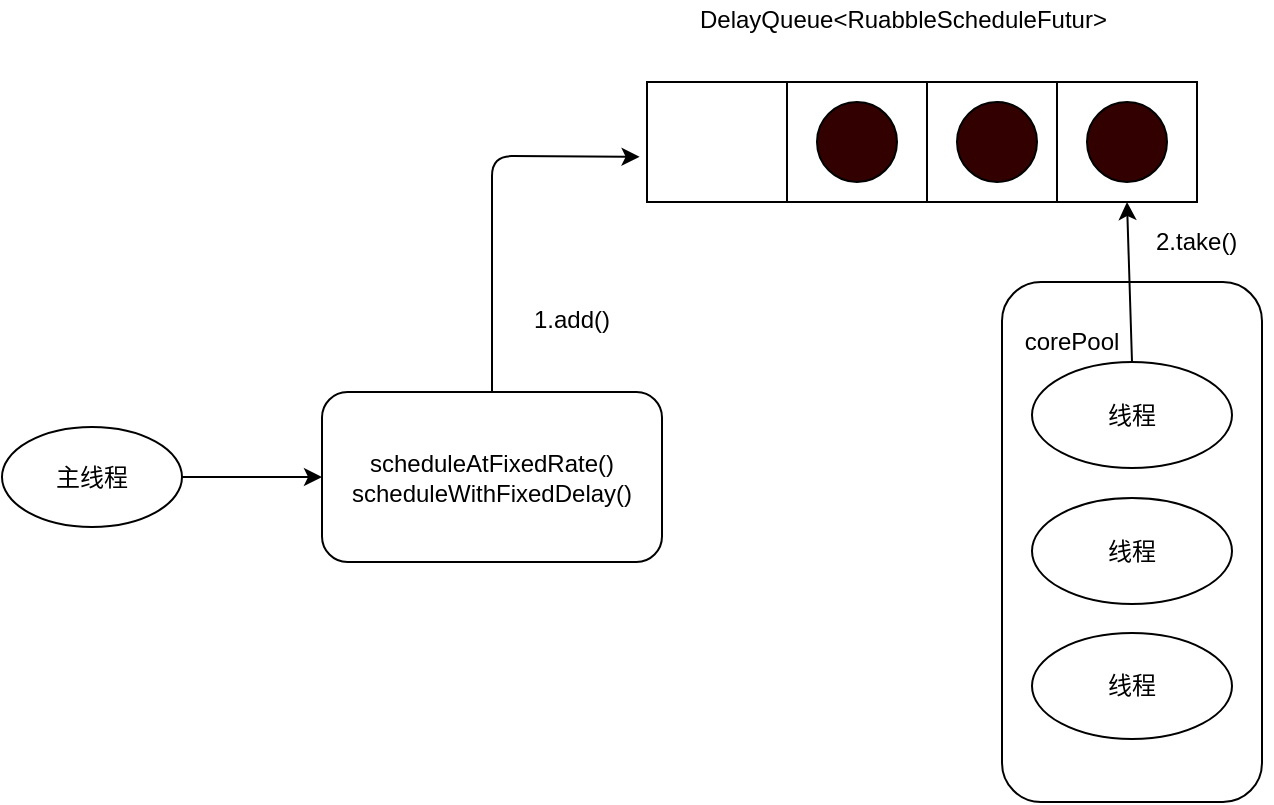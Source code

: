 <mxfile version="11.2.5" type="device" pages="4"><diagram id="GUPlx6yK8-uBpn3JsaCw" name="Page-1"><mxGraphModel dx="1024" dy="604" grid="1" gridSize="10" guides="1" tooltips="1" connect="1" arrows="1" fold="1" page="1" pageScale="1" pageWidth="827" pageHeight="1169" math="0" shadow="0"><root><mxCell id="0"/><mxCell id="1" parent="0"/><mxCell id="L3Lo12jso6CY6jGiCvTa-3" value="" style="edgeStyle=orthogonalEdgeStyle;rounded=0;orthogonalLoop=1;jettySize=auto;html=1;" edge="1" parent="1" source="L3Lo12jso6CY6jGiCvTa-1" target="L3Lo12jso6CY6jGiCvTa-2"><mxGeometry relative="1" as="geometry"/></mxCell><mxCell id="L3Lo12jso6CY6jGiCvTa-1" value="主线程" style="ellipse;whiteSpace=wrap;html=1;" vertex="1" parent="1"><mxGeometry x="70" y="252.5" width="90" height="50" as="geometry"/></mxCell><mxCell id="L3Lo12jso6CY6jGiCvTa-2" value="scheduleAtFixedRate()&lt;br&gt;scheduleWithFixedDelay()" style="rounded=1;whiteSpace=wrap;html=1;" vertex="1" parent="1"><mxGeometry x="230" y="235" width="170" height="85" as="geometry"/></mxCell><mxCell id="L3Lo12jso6CY6jGiCvTa-5" value="" style="rounded=1;whiteSpace=wrap;html=1;" vertex="1" parent="1"><mxGeometry x="570" y="180" width="130" height="260" as="geometry"/></mxCell><mxCell id="L3Lo12jso6CY6jGiCvTa-6" value="线程" style="ellipse;whiteSpace=wrap;html=1;" vertex="1" parent="1"><mxGeometry x="585" y="220" width="100" height="53" as="geometry"/></mxCell><mxCell id="L3Lo12jso6CY6jGiCvTa-8" value="线程" style="ellipse;whiteSpace=wrap;html=1;" vertex="1" parent="1"><mxGeometry x="585" y="288" width="100" height="53" as="geometry"/></mxCell><mxCell id="L3Lo12jso6CY6jGiCvTa-9" value="线程" style="ellipse;whiteSpace=wrap;html=1;" vertex="1" parent="1"><mxGeometry x="585" y="355.5" width="100" height="53" as="geometry"/></mxCell><mxCell id="L3Lo12jso6CY6jGiCvTa-10" value="" style="rounded=0;whiteSpace=wrap;html=1;" vertex="1" parent="1"><mxGeometry x="392.5" y="80" width="70" height="60" as="geometry"/></mxCell><mxCell id="L3Lo12jso6CY6jGiCvTa-11" value="" style="rounded=0;whiteSpace=wrap;html=1;" vertex="1" parent="1"><mxGeometry x="462.5" y="80" width="70" height="60" as="geometry"/></mxCell><mxCell id="L3Lo12jso6CY6jGiCvTa-12" value="" style="ellipse;whiteSpace=wrap;html=1;aspect=fixed;fillColor=#330000;" vertex="1" parent="1"><mxGeometry x="477.5" y="90" width="40" height="40" as="geometry"/></mxCell><mxCell id="L3Lo12jso6CY6jGiCvTa-13" value="" style="rounded=0;whiteSpace=wrap;html=1;" vertex="1" parent="1"><mxGeometry x="532.5" y="80" width="70" height="60" as="geometry"/></mxCell><mxCell id="L3Lo12jso6CY6jGiCvTa-14" value="" style="rounded=0;whiteSpace=wrap;html=1;" vertex="1" parent="1"><mxGeometry x="597.5" y="80" width="70" height="60" as="geometry"/></mxCell><mxCell id="L3Lo12jso6CY6jGiCvTa-15" value="" style="ellipse;whiteSpace=wrap;html=1;aspect=fixed;fillColor=#330000;" vertex="1" parent="1"><mxGeometry x="547.5" y="90" width="40" height="40" as="geometry"/></mxCell><mxCell id="L3Lo12jso6CY6jGiCvTa-16" value="" style="ellipse;whiteSpace=wrap;html=1;aspect=fixed;fillColor=#330000;" vertex="1" parent="1"><mxGeometry x="612.5" y="90" width="40" height="40" as="geometry"/></mxCell><mxCell id="L3Lo12jso6CY6jGiCvTa-17" value="" style="endArrow=classic;html=1;entryX=0.5;entryY=1;entryDx=0;entryDy=0;exitX=0.5;exitY=0;exitDx=0;exitDy=0;" edge="1" parent="1" source="L3Lo12jso6CY6jGiCvTa-6" target="L3Lo12jso6CY6jGiCvTa-14"><mxGeometry width="50" height="50" relative="1" as="geometry"><mxPoint x="610" y="220" as="sourcePoint"/><mxPoint x="660" y="170" as="targetPoint"/></mxGeometry></mxCell><mxCell id="L3Lo12jso6CY6jGiCvTa-18" value="corePool" style="text;html=1;strokeColor=none;fillColor=none;align=center;verticalAlign=middle;whiteSpace=wrap;rounded=0;" vertex="1" parent="1"><mxGeometry x="585" y="200" width="40" height="20" as="geometry"/></mxCell><mxCell id="L3Lo12jso6CY6jGiCvTa-19" value="" style="endArrow=classic;html=1;exitX=0.5;exitY=0;exitDx=0;exitDy=0;entryX=-0.053;entryY=0.623;entryDx=0;entryDy=0;entryPerimeter=0;" edge="1" parent="1" source="L3Lo12jso6CY6jGiCvTa-2" target="L3Lo12jso6CY6jGiCvTa-10"><mxGeometry width="50" height="50" relative="1" as="geometry"><mxPoint x="270" y="230" as="sourcePoint"/><mxPoint x="390" y="140" as="targetPoint"/><Array as="points"><mxPoint x="315" y="117"/></Array></mxGeometry></mxCell><mxCell id="L3Lo12jso6CY6jGiCvTa-20" value="1.add()" style="text;html=1;resizable=0;points=[];autosize=1;align=left;verticalAlign=top;spacingTop=-4;" vertex="1" parent="1"><mxGeometry x="334" y="189" width="50" height="20" as="geometry"/></mxCell><mxCell id="L3Lo12jso6CY6jGiCvTa-21" value="2.take()" style="text;html=1;resizable=0;points=[];autosize=1;align=left;verticalAlign=top;spacingTop=-4;" vertex="1" parent="1"><mxGeometry x="645" y="150" width="60" height="20" as="geometry"/></mxCell><mxCell id="L3Lo12jso6CY6jGiCvTa-22" value="DelayQueue&amp;lt;RuabbleScheduleFutur&amp;gt;" style="text;html=1;resizable=0;points=[];autosize=1;align=left;verticalAlign=top;spacingTop=-4;" vertex="1" parent="1"><mxGeometry x="417" y="39" width="220" height="20" as="geometry"/></mxCell></root></mxGraphModel></diagram><diagram id="djUjpQUDzH0zXBR2ewS1" name="Page-2"><mxGraphModel dx="1024" dy="604" grid="1" gridSize="10" guides="1" tooltips="1" connect="1" arrows="1" fold="1" page="1" pageScale="1" pageWidth="827" pageHeight="1169" math="0" shadow="0"><root><mxCell id="OVOQCF8kxU9JuAxAMqzV-0"/><mxCell id="OVOQCF8kxU9JuAxAMqzV-1" parent="OVOQCF8kxU9JuAxAMqzV-0"/><mxCell id="V1e5KKZ1-u6nY_yHtBwh-3" value="" style="ellipse;whiteSpace=wrap;html=1;fillColor=#FFFFFF;" vertex="1" parent="OVOQCF8kxU9JuAxAMqzV-1"><mxGeometry x="440" y="327" width="200" height="112" as="geometry"/></mxCell><mxCell id="htvqlPwzDTnMOnjZtYG4-0" value="" style="rounded=1;whiteSpace=wrap;html=1;" vertex="1" parent="OVOQCF8kxU9JuAxAMqzV-1"><mxGeometry x="70" y="160" width="130" height="260" as="geometry"/></mxCell><mxCell id="t7J9ez1tFdgqfBfaHKj_-0" value="线程" style="ellipse;whiteSpace=wrap;html=1;" vertex="1" parent="OVOQCF8kxU9JuAxAMqzV-1"><mxGeometry x="85" y="194" width="100" height="53" as="geometry"/></mxCell><mxCell id="t7J9ez1tFdgqfBfaHKj_-1" value="线程" style="ellipse;whiteSpace=wrap;html=1;" vertex="1" parent="OVOQCF8kxU9JuAxAMqzV-1"><mxGeometry x="85" y="262" width="100" height="53" as="geometry"/></mxCell><mxCell id="t7J9ez1tFdgqfBfaHKj_-2" value="线程" style="ellipse;whiteSpace=wrap;html=1;" vertex="1" parent="OVOQCF8kxU9JuAxAMqzV-1"><mxGeometry x="85" y="330" width="100" height="53" as="geometry"/></mxCell><mxCell id="t7J9ez1tFdgqfBfaHKj_-3" value="&lt;span style=&quot;color: rgb(51 , 51 , 51) ; font-family: &amp;#34;open sans&amp;#34; , &amp;#34;clear sans&amp;#34; , &amp;#34;helvetica neue&amp;#34; , &amp;#34;helvetica&amp;#34; , &amp;#34;arial&amp;#34; , sans-serif ; text-align: left ; white-space: pre-wrap ; background-color: rgb(255 , 255 , 255) ; font-size: 11px&quot;&gt;ScheduledThreadPoolExectuor&lt;/span&gt;" style="text;html=1;strokeColor=none;fillColor=none;align=center;verticalAlign=middle;whiteSpace=wrap;rounded=0;" vertex="1" parent="OVOQCF8kxU9JuAxAMqzV-1"><mxGeometry x="115" y="140" width="40" height="20" as="geometry"/></mxCell><mxCell id="V1e5KKZ1-u6nY_yHtBwh-4" value="&lt;span style=&quot;font-family: &amp;#34;helvetica&amp;#34; , &amp;#34;arial&amp;#34; , sans-serif ; font-size: 0px&quot;&gt;%3CmxGraphModel%3E%3Croot%3E%3CmxCell%20id%3D%220%22%2F%3E%3CmxCell%20id%3D%221%22%20parent%3D%220%22%2F%3E%3CmxCell%20id%3D%222%22%20value%3D%22%22%20style%3D%22rounded%3D0%3BwhiteSpace%3Dwrap%3Bhtml%3D1%3B%22%20vertex%3D%221%22%20parent%3D%221%22%3E%3CmxGeometry%20x%3D%22392.5%22%20y%3D%2280%22%20width%3D%2270%22%20height%3D%2260%22%20as%3D%22geometry%22%2F%3E%3C%2FmxCell%3E%3CmxCell%20id%3D%223%22%20value%3D%22%22%20style%3D%22rounded%3D0%3BwhiteSpace%3Dwrap%3Bhtml%3D1%3B%22%20vertex%3D%221%22%20parent%3D%221%22%3E%3CmxGeometry%20x%3D%22462.5%22%20y%3D%2280%22%20width%3D%2270%22%20height%3D%2260%22%20as%3D%22geometry%22%2F%3E%3C%2FmxCell%3E%3CmxCell%20id%3D%224%22%20value%3D%22%22%20style%3D%22ellipse%3BwhiteSpace%3Dwrap%3Bhtml%3D1%3Baspect%3Dfixed%3BfillColor%3D%23330000%3B%22%20vertex%3D%221%22%20parent%3D%221%22%3E%3CmxGeometry%20x%3D%22477.5%22%20y%3D%2290%22%20width%3D%2240%22%20height%3D%2240%22%20as%3D%22geometry%22%2F%3E%3C%2FmxCell%3E%3CmxCell%20id%3D%225%22%20value%3D%22%22%20style%3D%22rounded%3D0%3BwhiteSpace%3Dwrap%3Bhtml%3D1%3B%22%20vertex%3D%221%22%20parent%3D%221%22%3E%3CmxGeometry%20x%3D%22532.5%22%20y%3D%2280%22%20width%3D%2270%22%20height%3D%2260%22%20as%3D%22geometry%22%2F%3E%3C%2FmxCell%3E%3CmxCell%20id%3D%226%22%20value%3D%22%22%20style%3D%22rounded%3D0%3BwhiteSpace%3Dwrap%3Bhtml%3D1%3B%22%20vertex%3D%221%22%20parent%3D%221%22%3E%3CmxGeometry%20x%3D%22597.5%22%20y%3D%2280%22%20width%3D%2270%22%20height%3D%2260%22%20as%3D%22geometry%22%2F%3E%3C%2FmxCell%3E%3CmxCell%20id%3D%227%22%20value%3D%22%22%20style%3D%22ellipse%3BwhiteSpace%3Dwrap%3Bhtml%3D1%3Baspect%3Dfixed%3BfillColor%3D%23330000%3B%22%20vertex%3D%221%22%20parent%3D%221%22%3E%3CmxGeometry%20x%3D%22547.5%22%20y%3D%2290%22%20width%3D%2240%22%20height%3D%2240%22%20as%3D%22geometry%22%2F%3E%3C%2FmxCell%3E%3CmxCell%20id%3D%228%22%20value%3D%22%22%20style%3D%22ellipse%3BwhiteSpace%3Dwrap%3Bhtml%3D1%3Baspect%3Dfixed%3BfillColor%3D%23330000%3B%22%20vertex%3D%221%22%20parent%3D%221%22%3E%3CmxGeometry%20x%3D%22612.5%22%20y%3D%2290%22%20width%3D%2240%22%20height%3D%2240%22%20as%3D%22geometry%22%2F%3E%3C%2FmxCell%3E%3C%2Froot%3E%3C%2FmxGraphModel%3E&lt;/span&gt;" style="rounded=0;whiteSpace=wrap;html=1;fillColor=#FFFFFF;" vertex="1" parent="OVOQCF8kxU9JuAxAMqzV-1"><mxGeometry x="350" y="15" width="353" height="150" as="geometry"/></mxCell><mxCell id="Z47V1ILJ-S7PuDUWzc2M-0" value="" style="rounded=0;whiteSpace=wrap;html=1;" vertex="1" parent="OVOQCF8kxU9JuAxAMqzV-1"><mxGeometry x="392.5" y="80" width="70" height="60" as="geometry"/></mxCell><mxCell id="Z47V1ILJ-S7PuDUWzc2M-1" value="" style="rounded=0;whiteSpace=wrap;html=1;" vertex="1" parent="OVOQCF8kxU9JuAxAMqzV-1"><mxGeometry x="462.5" y="80" width="70" height="60" as="geometry"/></mxCell><mxCell id="Z47V1ILJ-S7PuDUWzc2M-3" value="" style="rounded=0;whiteSpace=wrap;html=1;" vertex="1" parent="OVOQCF8kxU9JuAxAMqzV-1"><mxGeometry x="532.5" y="80" width="70" height="60" as="geometry"/></mxCell><mxCell id="Z47V1ILJ-S7PuDUWzc2M-4" value="" style="rounded=0;whiteSpace=wrap;html=1;" vertex="1" parent="OVOQCF8kxU9JuAxAMqzV-1"><mxGeometry x="597.5" y="80" width="70" height="60" as="geometry"/></mxCell><mxCell id="Z47V1ILJ-S7PuDUWzc2M-5" value="" style="ellipse;whiteSpace=wrap;html=1;aspect=fixed;fillColor=#330000;" vertex="1" parent="OVOQCF8kxU9JuAxAMqzV-1"><mxGeometry x="547.5" y="90" width="40" height="40" as="geometry"/></mxCell><mxCell id="Z47V1ILJ-S7PuDUWzc2M-6" value="" style="ellipse;whiteSpace=wrap;html=1;aspect=fixed;fillColor=#330000;" vertex="1" parent="OVOQCF8kxU9JuAxAMqzV-1"><mxGeometry x="612.5" y="90" width="40" height="40" as="geometry"/></mxCell><mxCell id="Z47V1ILJ-S7PuDUWzc2M-7" value="PriorityQueue" style="text;html=1;strokeColor=none;fillColor=none;align=center;verticalAlign=middle;whiteSpace=wrap;rounded=0;" vertex="1" parent="OVOQCF8kxU9JuAxAMqzV-1"><mxGeometry x="400" y="50" width="40" height="20" as="geometry"/></mxCell><mxCell id="Z47V1ILJ-S7PuDUWzc2M-9" value="DelayQueue" style="text;html=1;strokeColor=none;fillColor=none;align=center;verticalAlign=middle;whiteSpace=wrap;rounded=0;" vertex="1" parent="OVOQCF8kxU9JuAxAMqzV-1"><mxGeometry x="360" y="30" width="40" height="20" as="geometry"/></mxCell><mxCell id="Z47V1ILJ-S7PuDUWzc2M-10" value="ScheduledFuture&lt;br&gt;Task" style="text;html=1;strokeColor=none;fillColor=none;align=center;verticalAlign=middle;whiteSpace=wrap;rounded=0;" vertex="1" parent="OVOQCF8kxU9JuAxAMqzV-1"><mxGeometry x="508" y="347" width="40" height="20" as="geometry"/></mxCell><mxCell id="Z47V1ILJ-S7PuDUWzc2M-11" value="time变量" style="rounded=1;whiteSpace=wrap;html=1;fillColor=#FFFFFF;" vertex="1" parent="OVOQCF8kxU9JuAxAMqzV-1"><mxGeometry x="500" y="387" width="88" height="33" as="geometry"/></mxCell><mxCell id="Z47V1ILJ-S7PuDUWzc2M-12" value="" style="endArrow=classic;html=1;entryX=1;entryY=0;entryDx=0;entryDy=0;exitX=0.5;exitY=1;exitDx=0;exitDy=0;" edge="1" parent="OVOQCF8kxU9JuAxAMqzV-1" source="Z47V1ILJ-S7PuDUWzc2M-4" target="V1e5KKZ1-u6nY_yHtBwh-3"><mxGeometry width="50" height="50" relative="1" as="geometry"><mxPoint x="610" y="190" as="sourcePoint"/><mxPoint x="660" y="140" as="targetPoint"/></mxGeometry></mxCell><mxCell id="Z47V1ILJ-S7PuDUWzc2M-13" value="1.获取任务" style="text;html=1;strokeColor=none;fillColor=none;align=center;verticalAlign=middle;whiteSpace=wrap;rounded=0;" vertex="1" parent="OVOQCF8kxU9JuAxAMqzV-1"><mxGeometry x="633" y="242" width="40" height="20" as="geometry"/></mxCell><mxCell id="Z47V1ILJ-S7PuDUWzc2M-15" value="" style="endArrow=classic;html=1;exitX=0.923;exitY=0.269;exitDx=0;exitDy=0;exitPerimeter=0;" edge="1" parent="OVOQCF8kxU9JuAxAMqzV-1" source="htvqlPwzDTnMOnjZtYG4-0"><mxGeometry width="50" height="50" relative="1" as="geometry"><mxPoint x="180" y="270" as="sourcePoint"/><mxPoint x="460" y="340" as="targetPoint"/></mxGeometry></mxCell><mxCell id="Z47V1ILJ-S7PuDUWzc2M-17" value="2.执行任务" style="text;html=1;resizable=0;points=[];autosize=1;align=left;verticalAlign=top;spacingTop=-4;" vertex="1" parent="OVOQCF8kxU9JuAxAMqzV-1"><mxGeometry x="263" y="238" width="70" height="20" as="geometry"/></mxCell><mxCell id="Z47V1ILJ-S7PuDUWzc2M-18" value="" style="endArrow=classic;html=1;entryX=0;entryY=0.5;entryDx=0;entryDy=0;" edge="1" parent="OVOQCF8kxU9JuAxAMqzV-1" target="Z47V1ILJ-S7PuDUWzc2M-11"><mxGeometry width="50" height="50" relative="1" as="geometry"><mxPoint x="190" y="230" as="sourcePoint"/><mxPoint x="270.711" y="290" as="targetPoint"/></mxGeometry></mxCell><mxCell id="Z47V1ILJ-S7PuDUWzc2M-19" value="3.修改time" style="text;html=1;resizable=0;points=[];autosize=1;align=left;verticalAlign=top;spacingTop=-4;" vertex="1" parent="OVOQCF8kxU9JuAxAMqzV-1"><mxGeometry x="253" y="301" width="70" height="20" as="geometry"/></mxCell><mxCell id="Z47V1ILJ-S7PuDUWzc2M-20" value="" style="endArrow=classic;html=1;exitX=0.424;exitY=-0.036;exitDx=0;exitDy=0;exitPerimeter=0;entryX=0.879;entryY=1.063;entryDx=0;entryDy=0;entryPerimeter=0;" edge="1" parent="OVOQCF8kxU9JuAxAMqzV-1" source="V1e5KKZ1-u6nY_yHtBwh-3" target="Z47V1ILJ-S7PuDUWzc2M-1"><mxGeometry width="50" height="50" relative="1" as="geometry"><mxPoint x="480" y="190" as="sourcePoint"/><mxPoint x="530" y="140" as="targetPoint"/></mxGeometry></mxCell><mxCell id="Z47V1ILJ-S7PuDUWzc2M-21" value="4.添加任务" style="text;html=1;resizable=0;points=[];autosize=1;align=left;verticalAlign=top;spacingTop=-4;" vertex="1" parent="OVOQCF8kxU9JuAxAMqzV-1"><mxGeometry x="493" y="233" width="70" height="20" as="geometry"/></mxCell></root></mxGraphModel></diagram><diagram id="-xKdSTDoxz3-okc41Yea" name="Page-3"><mxGraphModel dx="1024" dy="604" grid="1" gridSize="10" guides="1" tooltips="1" connect="1" arrows="1" fold="1" page="1" pageScale="1" pageWidth="827" pageHeight="1169" math="0" shadow="0"><root><mxCell id="pM5fd8JKD6Typcf-cDjj-0"/><mxCell id="pM5fd8JKD6Typcf-cDjj-1" parent="pM5fd8JKD6Typcf-cDjj-0"/><mxCell id="pM5fd8JKD6Typcf-cDjj-2" value="" style="rounded=0;whiteSpace=wrap;html=1;fillColor=#FFFFFF;" vertex="1" parent="pM5fd8JKD6Typcf-cDjj-1"><mxGeometry x="390" y="110" width="380" height="450" as="geometry"/></mxCell><mxCell id="pM5fd8JKD6Typcf-cDjj-3" value="线程" style="ellipse;whiteSpace=wrap;html=1;fillColor=#FFFFFF;" vertex="1" parent="pM5fd8JKD6Typcf-cDjj-1"><mxGeometry x="50" y="290" width="120" height="80" as="geometry"/></mxCell><mxCell id="pM5fd8JKD6Typcf-cDjj-4" value="Lock" style="rounded=1;whiteSpace=wrap;html=1;fillColor=#FFFFFF;" vertex="1" parent="pM5fd8JKD6Typcf-cDjj-1"><mxGeometry x="440" y="180" width="120" height="60" as="geometry"/></mxCell><mxCell id="qZTLcdb2pM4s51qBHCdF-0" value="" style="rounded=0;whiteSpace=wrap;html=1;" vertex="1" parent="pM5fd8JKD6Typcf-cDjj-1"><mxGeometry x="422.5" y="335" width="70" height="60" as="geometry"/></mxCell><mxCell id="qZTLcdb2pM4s51qBHCdF-1" value="" style="rounded=0;whiteSpace=wrap;html=1;" vertex="1" parent="pM5fd8JKD6Typcf-cDjj-1"><mxGeometry x="492.5" y="335" width="70" height="60" as="geometry"/></mxCell><mxCell id="qZTLcdb2pM4s51qBHCdF-2" value="" style="ellipse;whiteSpace=wrap;html=1;aspect=fixed;fillColor=#330000;" vertex="1" parent="pM5fd8JKD6Typcf-cDjj-1"><mxGeometry x="507.5" y="345" width="40" height="40" as="geometry"/></mxCell><mxCell id="qZTLcdb2pM4s51qBHCdF-3" value="" style="rounded=0;whiteSpace=wrap;html=1;" vertex="1" parent="pM5fd8JKD6Typcf-cDjj-1"><mxGeometry x="562.5" y="335" width="70" height="60" as="geometry"/></mxCell><mxCell id="qZTLcdb2pM4s51qBHCdF-4" value="" style="rounded=0;whiteSpace=wrap;html=1;" vertex="1" parent="pM5fd8JKD6Typcf-cDjj-1"><mxGeometry x="627.5" y="335" width="70" height="60" as="geometry"/></mxCell><mxCell id="qZTLcdb2pM4s51qBHCdF-5" value="" style="ellipse;whiteSpace=wrap;html=1;aspect=fixed;fillColor=#330000;" vertex="1" parent="pM5fd8JKD6Typcf-cDjj-1"><mxGeometry x="577.5" y="345" width="40" height="40" as="geometry"/></mxCell><mxCell id="qZTLcdb2pM4s51qBHCdF-6" value="" style="ellipse;whiteSpace=wrap;html=1;aspect=fixed;fillColor=#330000;" vertex="1" parent="pM5fd8JKD6Typcf-cDjj-1"><mxGeometry x="642.5" y="345" width="40" height="40" as="geometry"/></mxCell><mxCell id="qZTLcdb2pM4s51qBHCdF-7" value="Condition" style="ellipse;whiteSpace=wrap;html=1;fillColor=#FFFFFF;" vertex="1" parent="pM5fd8JKD6Typcf-cDjj-1"><mxGeometry x="448" y="450" width="120" height="80" as="geometry"/></mxCell><mxCell id="qZTLcdb2pM4s51qBHCdF-8" value="PriorityQueue" style="text;html=1;strokeColor=none;fillColor=none;align=center;verticalAlign=middle;whiteSpace=wrap;rounded=0;" vertex="1" parent="pM5fd8JKD6Typcf-cDjj-1"><mxGeometry x="460" y="310" width="40" height="20" as="geometry"/></mxCell><mxCell id="qZTLcdb2pM4s51qBHCdF-9" value="DelayQueue" style="text;html=1;strokeColor=none;fillColor=none;align=center;verticalAlign=middle;whiteSpace=wrap;rounded=0;" vertex="1" parent="pM5fd8JKD6Typcf-cDjj-1"><mxGeometry x="420" y="130" width="40" height="20" as="geometry"/></mxCell><mxCell id="qZTLcdb2pM4s51qBHCdF-10" value="" style="endArrow=classic;html=1;entryX=0;entryY=0.5;entryDx=0;entryDy=0;" edge="1" parent="pM5fd8JKD6Typcf-cDjj-1" target="pM5fd8JKD6Typcf-cDjj-4"><mxGeometry width="50" height="50" relative="1" as="geometry"><mxPoint x="130" y="290" as="sourcePoint"/><mxPoint x="180" y="240" as="targetPoint"/><Array as="points"><mxPoint x="130" y="210"/></Array></mxGeometry></mxCell><mxCell id="qZTLcdb2pM4s51qBHCdF-11" value="1" style="text;html=1;resizable=0;points=[];autosize=1;align=left;verticalAlign=top;spacingTop=-4;" vertex="1" parent="pM5fd8JKD6Typcf-cDjj-1"><mxGeometry x="245" y="198" width="20" height="20" as="geometry"/></mxCell><mxCell id="qZTLcdb2pM4s51qBHCdF-12" value="" style="endArrow=classic;html=1;entryX=0.184;entryY=0.911;entryDx=0;entryDy=0;entryPerimeter=0;exitX=0.603;exitY=1.013;exitDx=0;exitDy=0;exitPerimeter=0;" edge="1" parent="pM5fd8JKD6Typcf-cDjj-1" source="pM5fd8JKD6Typcf-cDjj-3" target="pM5fd8JKD6Typcf-cDjj-2"><mxGeometry width="50" height="50" relative="1" as="geometry"><mxPoint x="130" y="420" as="sourcePoint"/><mxPoint x="180" y="370" as="targetPoint"/><Array as="points"><mxPoint x="122" y="520"/><mxPoint x="320" y="520"/></Array></mxGeometry></mxCell><mxCell id="qZTLcdb2pM4s51qBHCdF-13" value="" style="endArrow=classic;html=1;exitX=0.833;exitY=0.875;exitDx=0;exitDy=0;exitPerimeter=0;" edge="1" parent="pM5fd8JKD6Typcf-cDjj-1" source="pM5fd8JKD6Typcf-cDjj-3" target="qZTLcdb2pM4s51qBHCdF-7"><mxGeometry width="50" height="50" relative="1" as="geometry"><mxPoint x="150" y="369" as="sourcePoint"/><mxPoint x="469.92" y="529.95" as="targetPoint"/><Array as="points"><mxPoint x="150" y="480"/></Array></mxGeometry></mxCell><mxCell id="qZTLcdb2pM4s51qBHCdF-14" value="" style="endArrow=classic;html=1;entryX=0.013;entryY=0.393;entryDx=0;entryDy=0;entryPerimeter=0;" edge="1" parent="pM5fd8JKD6Typcf-cDjj-1" source="pM5fd8JKD6Typcf-cDjj-3" target="qZTLcdb2pM4s51qBHCdF-7"><mxGeometry width="50" height="50" relative="1" as="geometry"><mxPoint x="170" y="380" as="sourcePoint"/><mxPoint x="240.711" y="330" as="targetPoint"/></mxGeometry></mxCell><mxCell id="qZTLcdb2pM4s51qBHCdF-15" value="2.1" style="text;html=1;resizable=0;points=[];autosize=1;align=left;verticalAlign=top;spacingTop=-4;" vertex="1" parent="pM5fd8JKD6Typcf-cDjj-1"><mxGeometry x="170" y="511" width="30" height="20" as="geometry"/></mxCell><mxCell id="qZTLcdb2pM4s51qBHCdF-16" value="2.2" style="text;html=1;strokeColor=none;fillColor=none;align=center;verticalAlign=middle;whiteSpace=wrap;rounded=0;" vertex="1" parent="pM5fd8JKD6Typcf-cDjj-1"><mxGeometry x="245" y="410" width="40" height="20" as="geometry"/></mxCell><mxCell id="qZTLcdb2pM4s51qBHCdF-17" value="" style="endArrow=classic;html=1;entryX=0;entryY=0.5;entryDx=0;entryDy=0;" edge="1" parent="pM5fd8JKD6Typcf-cDjj-1" source="pM5fd8JKD6Typcf-cDjj-3" target="qZTLcdb2pM4s51qBHCdF-0"><mxGeometry width="50" height="50" relative="1" as="geometry"><mxPoint x="170" y="360" as="sourcePoint"/><mxPoint x="220" y="310" as="targetPoint"/></mxGeometry></mxCell><mxCell id="qZTLcdb2pM4s51qBHCdF-18" value="2.3.2" style="text;html=1;resizable=0;points=[];autosize=1;align=left;verticalAlign=top;spacingTop=-4;" vertex="1" parent="pM5fd8JKD6Typcf-cDjj-1"><mxGeometry x="223" y="458" width="40" height="20" as="geometry"/></mxCell><mxCell id="qZTLcdb2pM4s51qBHCdF-19" value="2.3.1" style="text;html=1;resizable=0;points=[];autosize=1;align=left;verticalAlign=top;spacingTop=-4;" vertex="1" parent="pM5fd8JKD6Typcf-cDjj-1"><mxGeometry x="238" y="324" width="40" height="20" as="geometry"/></mxCell><mxCell id="qZTLcdb2pM4s51qBHCdF-20" value="" style="endArrow=classic;html=1;entryX=0.06;entryY=1.01;entryDx=0;entryDy=0;entryPerimeter=0;exitX=1;exitY=0;exitDx=0;exitDy=0;" edge="1" parent="pM5fd8JKD6Typcf-cDjj-1" source="pM5fd8JKD6Typcf-cDjj-3" target="pM5fd8JKD6Typcf-cDjj-4"><mxGeometry width="50" height="50" relative="1" as="geometry"><mxPoint x="160" y="340" as="sourcePoint"/><mxPoint x="210" y="290" as="targetPoint"/></mxGeometry></mxCell><mxCell id="qZTLcdb2pM4s51qBHCdF-21" value="3" style="text;html=1;resizable=0;points=[];autosize=1;align=left;verticalAlign=top;spacingTop=-4;" vertex="1" parent="pM5fd8JKD6Typcf-cDjj-1"><mxGeometry x="277" y="253" width="20" height="20" as="geometry"/></mxCell></root></mxGraphModel></diagram><diagram id="paRoY2hEEJK60pprV_U0" name="Page-4"><mxGraphModel dx="1024" dy="604" grid="1" gridSize="10" guides="1" tooltips="1" connect="1" arrows="1" fold="1" page="1" pageScale="1" pageWidth="827" pageHeight="1169" math="0" shadow="0"><root><mxCell id="cG6SIuEyR2aK_Y0gpYr5-0"/><mxCell id="cG6SIuEyR2aK_Y0gpYr5-1" parent="cG6SIuEyR2aK_Y0gpYr5-0"/><mxCell id="cG6SIuEyR2aK_Y0gpYr5-2" value="" style="rounded=0;whiteSpace=wrap;html=1;fillColor=#FFFFFF;" vertex="1" parent="cG6SIuEyR2aK_Y0gpYr5-1"><mxGeometry x="390" y="110" width="380" height="450" as="geometry"/></mxCell><mxCell id="cG6SIuEyR2aK_Y0gpYr5-3" value="线程" style="ellipse;whiteSpace=wrap;html=1;fillColor=#FFFFFF;" vertex="1" parent="cG6SIuEyR2aK_Y0gpYr5-1"><mxGeometry x="50" y="290" width="120" height="80" as="geometry"/></mxCell><mxCell id="cG6SIuEyR2aK_Y0gpYr5-4" value="Lock" style="rounded=1;whiteSpace=wrap;html=1;fillColor=#FFFFFF;" vertex="1" parent="cG6SIuEyR2aK_Y0gpYr5-1"><mxGeometry x="440" y="180" width="120" height="60" as="geometry"/></mxCell><mxCell id="cG6SIuEyR2aK_Y0gpYr5-5" value="" style="rounded=0;whiteSpace=wrap;html=1;" vertex="1" parent="cG6SIuEyR2aK_Y0gpYr5-1"><mxGeometry x="422.5" y="335" width="70" height="60" as="geometry"/></mxCell><mxCell id="cG6SIuEyR2aK_Y0gpYr5-6" value="" style="rounded=0;whiteSpace=wrap;html=1;" vertex="1" parent="cG6SIuEyR2aK_Y0gpYr5-1"><mxGeometry x="492.5" y="335" width="70" height="60" as="geometry"/></mxCell><mxCell id="cG6SIuEyR2aK_Y0gpYr5-7" value="" style="ellipse;whiteSpace=wrap;html=1;aspect=fixed;fillColor=#330000;" vertex="1" parent="cG6SIuEyR2aK_Y0gpYr5-1"><mxGeometry x="507.5" y="345" width="40" height="40" as="geometry"/></mxCell><mxCell id="cG6SIuEyR2aK_Y0gpYr5-8" value="" style="rounded=0;whiteSpace=wrap;html=1;" vertex="1" parent="cG6SIuEyR2aK_Y0gpYr5-1"><mxGeometry x="562.5" y="335" width="70" height="60" as="geometry"/></mxCell><mxCell id="cG6SIuEyR2aK_Y0gpYr5-9" value="" style="rounded=0;whiteSpace=wrap;html=1;" vertex="1" parent="cG6SIuEyR2aK_Y0gpYr5-1"><mxGeometry x="627.5" y="335" width="70" height="60" as="geometry"/></mxCell><mxCell id="cG6SIuEyR2aK_Y0gpYr5-10" value="" style="ellipse;whiteSpace=wrap;html=1;aspect=fixed;fillColor=#330000;" vertex="1" parent="cG6SIuEyR2aK_Y0gpYr5-1"><mxGeometry x="577.5" y="345" width="40" height="40" as="geometry"/></mxCell><mxCell id="cG6SIuEyR2aK_Y0gpYr5-11" value="" style="ellipse;whiteSpace=wrap;html=1;aspect=fixed;fillColor=#330000;" vertex="1" parent="cG6SIuEyR2aK_Y0gpYr5-1"><mxGeometry x="642.5" y="345" width="40" height="40" as="geometry"/></mxCell><mxCell id="cG6SIuEyR2aK_Y0gpYr5-12" value="Condition" style="ellipse;whiteSpace=wrap;html=1;fillColor=#FFFFFF;" vertex="1" parent="cG6SIuEyR2aK_Y0gpYr5-1"><mxGeometry x="448" y="450" width="120" height="80" as="geometry"/></mxCell><mxCell id="cG6SIuEyR2aK_Y0gpYr5-13" value="PriorityQueue" style="text;html=1;strokeColor=none;fillColor=none;align=center;verticalAlign=middle;whiteSpace=wrap;rounded=0;" vertex="1" parent="cG6SIuEyR2aK_Y0gpYr5-1"><mxGeometry x="460" y="310" width="40" height="20" as="geometry"/></mxCell><mxCell id="cG6SIuEyR2aK_Y0gpYr5-14" value="DelayQueue" style="text;html=1;strokeColor=none;fillColor=none;align=center;verticalAlign=middle;whiteSpace=wrap;rounded=0;" vertex="1" parent="cG6SIuEyR2aK_Y0gpYr5-1"><mxGeometry x="420" y="130" width="40" height="20" as="geometry"/></mxCell><mxCell id="cG6SIuEyR2aK_Y0gpYr5-15" value="" style="endArrow=classic;html=1;entryX=0;entryY=0.5;entryDx=0;entryDy=0;" edge="1" parent="cG6SIuEyR2aK_Y0gpYr5-1" target="cG6SIuEyR2aK_Y0gpYr5-4"><mxGeometry width="50" height="50" relative="1" as="geometry"><mxPoint x="130" y="290" as="sourcePoint"/><mxPoint x="180" y="240" as="targetPoint"/><Array as="points"><mxPoint x="130" y="210"/></Array></mxGeometry></mxCell><mxCell id="cG6SIuEyR2aK_Y0gpYr5-16" value="1" style="text;html=1;resizable=0;points=[];autosize=1;align=left;verticalAlign=top;spacingTop=-4;" vertex="1" parent="cG6SIuEyR2aK_Y0gpYr5-1"><mxGeometry x="245" y="198" width="20" height="20" as="geometry"/></mxCell><mxCell id="cG6SIuEyR2aK_Y0gpYr5-19" value="" style="endArrow=classic;html=1;entryX=0.013;entryY=0.393;entryDx=0;entryDy=0;entryPerimeter=0;" edge="1" parent="cG6SIuEyR2aK_Y0gpYr5-1" source="cG6SIuEyR2aK_Y0gpYr5-3" target="cG6SIuEyR2aK_Y0gpYr5-12"><mxGeometry width="50" height="50" relative="1" as="geometry"><mxPoint x="170" y="380" as="sourcePoint"/><mxPoint x="240.711" y="330" as="targetPoint"/></mxGeometry></mxCell><mxCell id="cG6SIuEyR2aK_Y0gpYr5-21" value="2.2" style="text;html=1;strokeColor=none;fillColor=none;align=center;verticalAlign=middle;whiteSpace=wrap;rounded=0;" vertex="1" parent="cG6SIuEyR2aK_Y0gpYr5-1"><mxGeometry x="245" y="410" width="40" height="20" as="geometry"/></mxCell><mxCell id="cG6SIuEyR2aK_Y0gpYr5-22" value="" style="endArrow=classic;html=1;entryX=0;entryY=0.5;entryDx=0;entryDy=0;" edge="1" parent="cG6SIuEyR2aK_Y0gpYr5-1" source="cG6SIuEyR2aK_Y0gpYr5-3" target="cG6SIuEyR2aK_Y0gpYr5-5"><mxGeometry width="50" height="50" relative="1" as="geometry"><mxPoint x="170" y="360" as="sourcePoint"/><mxPoint x="220" y="310" as="targetPoint"/></mxGeometry></mxCell><mxCell id="cG6SIuEyR2aK_Y0gpYr5-24" value="2.1" style="text;html=1;resizable=0;points=[];autosize=1;align=left;verticalAlign=top;spacingTop=-4;" vertex="1" parent="cG6SIuEyR2aK_Y0gpYr5-1"><mxGeometry x="237" y="324" width="30" height="20" as="geometry"/></mxCell><mxCell id="cG6SIuEyR2aK_Y0gpYr5-25" value="" style="endArrow=classic;html=1;entryX=0.06;entryY=1.01;entryDx=0;entryDy=0;entryPerimeter=0;exitX=1;exitY=0;exitDx=0;exitDy=0;" edge="1" parent="cG6SIuEyR2aK_Y0gpYr5-1" source="cG6SIuEyR2aK_Y0gpYr5-3" target="cG6SIuEyR2aK_Y0gpYr5-4"><mxGeometry width="50" height="50" relative="1" as="geometry"><mxPoint x="160" y="340" as="sourcePoint"/><mxPoint x="210" y="290" as="targetPoint"/></mxGeometry></mxCell><mxCell id="cG6SIuEyR2aK_Y0gpYr5-26" value="3" style="text;html=1;resizable=0;points=[];autosize=1;align=left;verticalAlign=top;spacingTop=-4;" vertex="1" parent="cG6SIuEyR2aK_Y0gpYr5-1"><mxGeometry x="277" y="253" width="20" height="20" as="geometry"/></mxCell></root></mxGraphModel></diagram></mxfile>